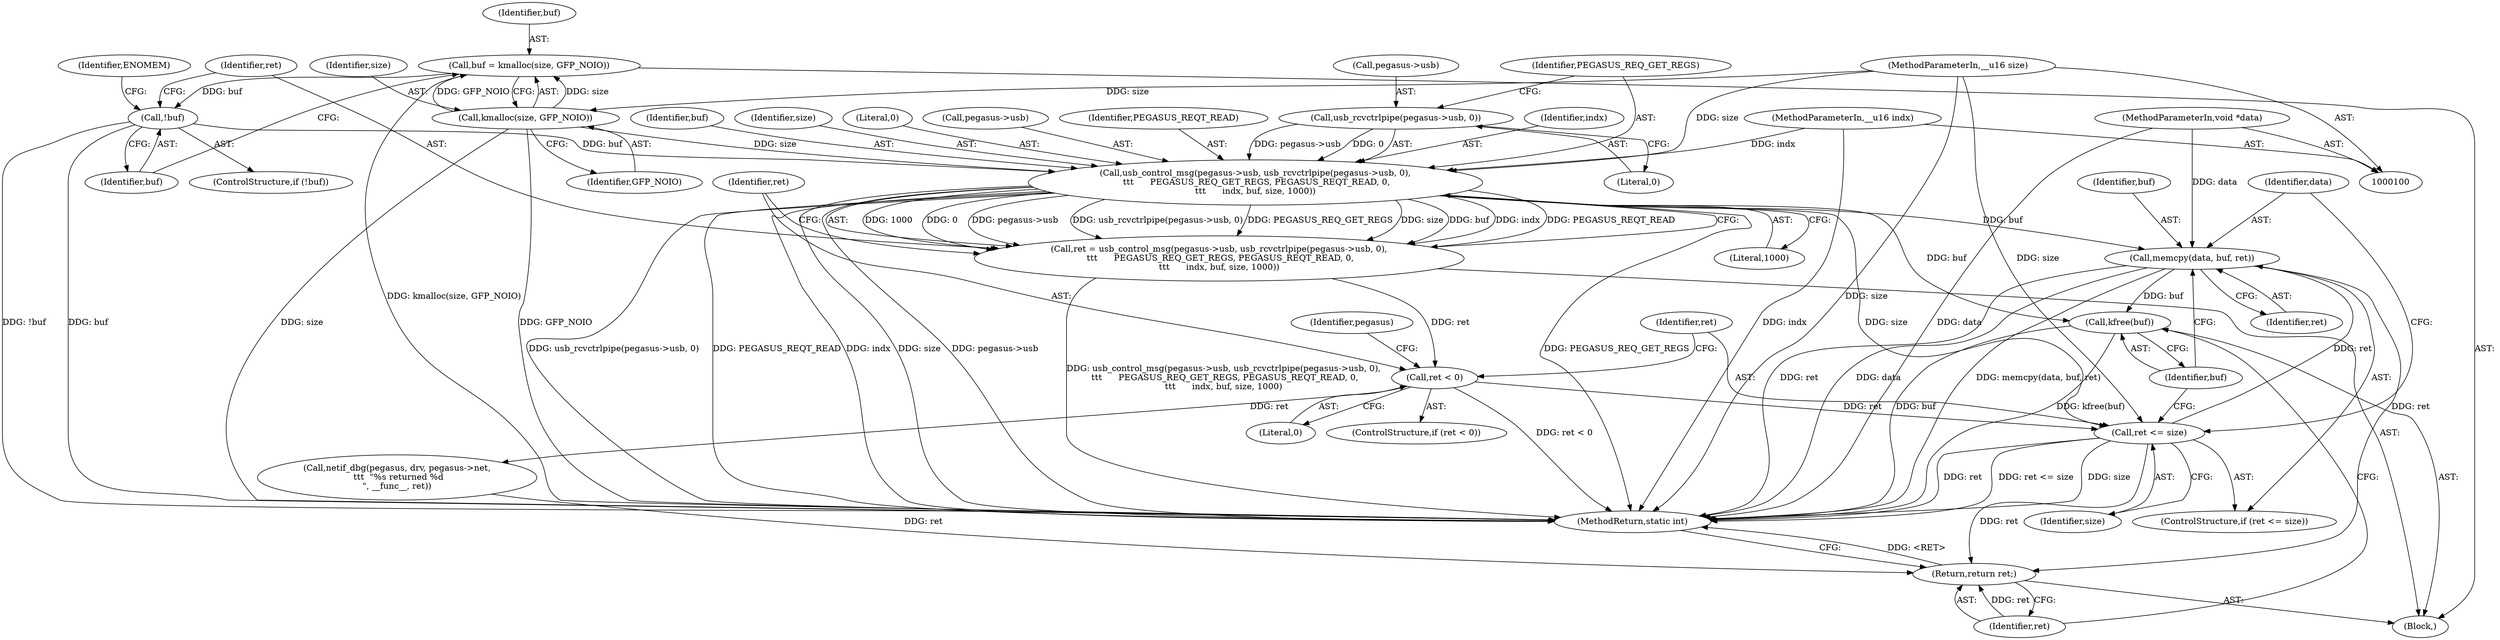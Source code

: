 digraph "0_linux_5593523f968bc86d42a035c6df47d5e0979b5ace@API" {
"1000155" [label="(Call,memcpy(data, buf, ret))"];
"1000104" [label="(MethodParameterIn,void *data)"];
"1000121" [label="(Call,usb_control_msg(pegasus->usb, usb_rcvctrlpipe(pegasus->usb, 0),\n \t\t\t      PEGASUS_REQ_GET_REGS, PEGASUS_REQT_READ, 0,\n\t\t\t      indx, buf, size, 1000))"];
"1000125" [label="(Call,usb_rcvctrlpipe(pegasus->usb, 0))"];
"1000102" [label="(MethodParameterIn,__u16 indx)"];
"1000114" [label="(Call,!buf)"];
"1000108" [label="(Call,buf = kmalloc(size, GFP_NOIO))"];
"1000110" [label="(Call,kmalloc(size, GFP_NOIO))"];
"1000103" [label="(MethodParameterIn,__u16 size)"];
"1000152" [label="(Call,ret <= size)"];
"1000138" [label="(Call,ret < 0)"];
"1000119" [label="(Call,ret = usb_control_msg(pegasus->usb, usb_rcvctrlpipe(pegasus->usb, 0),\n \t\t\t      PEGASUS_REQ_GET_REGS, PEGASUS_REQT_READ, 0,\n\t\t\t      indx, buf, size, 1000))"];
"1000159" [label="(Call,kfree(buf))"];
"1000161" [label="(Return,return ret;)"];
"1000133" [label="(Identifier,indx)"];
"1000161" [label="(Return,return ret;)"];
"1000156" [label="(Identifier,data)"];
"1000114" [label="(Call,!buf)"];
"1000137" [label="(ControlStructure,if (ret < 0))"];
"1000141" [label="(Call,netif_dbg(pegasus, drv, pegasus->net,\n \t\t\t  \"%s returned %d\n\", __func__, ret))"];
"1000134" [label="(Identifier,buf)"];
"1000118" [label="(Identifier,ENOMEM)"];
"1000155" [label="(Call,memcpy(data, buf, ret))"];
"1000152" [label="(Call,ret <= size)"];
"1000125" [label="(Call,usb_rcvctrlpipe(pegasus->usb, 0))"];
"1000115" [label="(Identifier,buf)"];
"1000119" [label="(Call,ret = usb_control_msg(pegasus->usb, usb_rcvctrlpipe(pegasus->usb, 0),\n \t\t\t      PEGASUS_REQ_GET_REGS, PEGASUS_REQT_READ, 0,\n\t\t\t      indx, buf, size, 1000))"];
"1000159" [label="(Call,kfree(buf))"];
"1000120" [label="(Identifier,ret)"];
"1000140" [label="(Literal,0)"];
"1000110" [label="(Call,kmalloc(size, GFP_NOIO))"];
"1000105" [label="(Block,)"];
"1000142" [label="(Identifier,pegasus)"];
"1000162" [label="(Identifier,ret)"];
"1000129" [label="(Literal,0)"];
"1000138" [label="(Call,ret < 0)"];
"1000157" [label="(Identifier,buf)"];
"1000108" [label="(Call,buf = kmalloc(size, GFP_NOIO))"];
"1000126" [label="(Call,pegasus->usb)"];
"1000130" [label="(Identifier,PEGASUS_REQ_GET_REGS)"];
"1000135" [label="(Identifier,size)"];
"1000103" [label="(MethodParameterIn,__u16 size)"];
"1000121" [label="(Call,usb_control_msg(pegasus->usb, usb_rcvctrlpipe(pegasus->usb, 0),\n \t\t\t      PEGASUS_REQ_GET_REGS, PEGASUS_REQT_READ, 0,\n\t\t\t      indx, buf, size, 1000))"];
"1000112" [label="(Identifier,GFP_NOIO)"];
"1000111" [label="(Identifier,size)"];
"1000139" [label="(Identifier,ret)"];
"1000158" [label="(Identifier,ret)"];
"1000163" [label="(MethodReturn,static int)"];
"1000102" [label="(MethodParameterIn,__u16 indx)"];
"1000113" [label="(ControlStructure,if (!buf))"];
"1000153" [label="(Identifier,ret)"];
"1000109" [label="(Identifier,buf)"];
"1000132" [label="(Literal,0)"];
"1000154" [label="(Identifier,size)"];
"1000122" [label="(Call,pegasus->usb)"];
"1000160" [label="(Identifier,buf)"];
"1000131" [label="(Identifier,PEGASUS_REQT_READ)"];
"1000104" [label="(MethodParameterIn,void *data)"];
"1000151" [label="(ControlStructure,if (ret <= size))"];
"1000136" [label="(Literal,1000)"];
"1000155" -> "1000151"  [label="AST: "];
"1000155" -> "1000158"  [label="CFG: "];
"1000156" -> "1000155"  [label="AST: "];
"1000157" -> "1000155"  [label="AST: "];
"1000158" -> "1000155"  [label="AST: "];
"1000160" -> "1000155"  [label="CFG: "];
"1000155" -> "1000163"  [label="DDG: memcpy(data, buf, ret)"];
"1000155" -> "1000163"  [label="DDG: ret"];
"1000155" -> "1000163"  [label="DDG: data"];
"1000104" -> "1000155"  [label="DDG: data"];
"1000121" -> "1000155"  [label="DDG: buf"];
"1000152" -> "1000155"  [label="DDG: ret"];
"1000155" -> "1000159"  [label="DDG: buf"];
"1000155" -> "1000161"  [label="DDG: ret"];
"1000104" -> "1000100"  [label="AST: "];
"1000104" -> "1000163"  [label="DDG: data"];
"1000121" -> "1000119"  [label="AST: "];
"1000121" -> "1000136"  [label="CFG: "];
"1000122" -> "1000121"  [label="AST: "];
"1000125" -> "1000121"  [label="AST: "];
"1000130" -> "1000121"  [label="AST: "];
"1000131" -> "1000121"  [label="AST: "];
"1000132" -> "1000121"  [label="AST: "];
"1000133" -> "1000121"  [label="AST: "];
"1000134" -> "1000121"  [label="AST: "];
"1000135" -> "1000121"  [label="AST: "];
"1000136" -> "1000121"  [label="AST: "];
"1000119" -> "1000121"  [label="CFG: "];
"1000121" -> "1000163"  [label="DDG: PEGASUS_REQ_GET_REGS"];
"1000121" -> "1000163"  [label="DDG: usb_rcvctrlpipe(pegasus->usb, 0)"];
"1000121" -> "1000163"  [label="DDG: PEGASUS_REQT_READ"];
"1000121" -> "1000163"  [label="DDG: indx"];
"1000121" -> "1000163"  [label="DDG: size"];
"1000121" -> "1000163"  [label="DDG: pegasus->usb"];
"1000121" -> "1000119"  [label="DDG: 1000"];
"1000121" -> "1000119"  [label="DDG: 0"];
"1000121" -> "1000119"  [label="DDG: pegasus->usb"];
"1000121" -> "1000119"  [label="DDG: usb_rcvctrlpipe(pegasus->usb, 0)"];
"1000121" -> "1000119"  [label="DDG: PEGASUS_REQ_GET_REGS"];
"1000121" -> "1000119"  [label="DDG: size"];
"1000121" -> "1000119"  [label="DDG: buf"];
"1000121" -> "1000119"  [label="DDG: indx"];
"1000121" -> "1000119"  [label="DDG: PEGASUS_REQT_READ"];
"1000125" -> "1000121"  [label="DDG: pegasus->usb"];
"1000125" -> "1000121"  [label="DDG: 0"];
"1000102" -> "1000121"  [label="DDG: indx"];
"1000114" -> "1000121"  [label="DDG: buf"];
"1000110" -> "1000121"  [label="DDG: size"];
"1000103" -> "1000121"  [label="DDG: size"];
"1000121" -> "1000152"  [label="DDG: size"];
"1000121" -> "1000159"  [label="DDG: buf"];
"1000125" -> "1000129"  [label="CFG: "];
"1000126" -> "1000125"  [label="AST: "];
"1000129" -> "1000125"  [label="AST: "];
"1000130" -> "1000125"  [label="CFG: "];
"1000102" -> "1000100"  [label="AST: "];
"1000102" -> "1000163"  [label="DDG: indx"];
"1000114" -> "1000113"  [label="AST: "];
"1000114" -> "1000115"  [label="CFG: "];
"1000115" -> "1000114"  [label="AST: "];
"1000118" -> "1000114"  [label="CFG: "];
"1000120" -> "1000114"  [label="CFG: "];
"1000114" -> "1000163"  [label="DDG: !buf"];
"1000114" -> "1000163"  [label="DDG: buf"];
"1000108" -> "1000114"  [label="DDG: buf"];
"1000108" -> "1000105"  [label="AST: "];
"1000108" -> "1000110"  [label="CFG: "];
"1000109" -> "1000108"  [label="AST: "];
"1000110" -> "1000108"  [label="AST: "];
"1000115" -> "1000108"  [label="CFG: "];
"1000108" -> "1000163"  [label="DDG: kmalloc(size, GFP_NOIO)"];
"1000110" -> "1000108"  [label="DDG: size"];
"1000110" -> "1000108"  [label="DDG: GFP_NOIO"];
"1000110" -> "1000112"  [label="CFG: "];
"1000111" -> "1000110"  [label="AST: "];
"1000112" -> "1000110"  [label="AST: "];
"1000110" -> "1000163"  [label="DDG: size"];
"1000110" -> "1000163"  [label="DDG: GFP_NOIO"];
"1000103" -> "1000110"  [label="DDG: size"];
"1000103" -> "1000100"  [label="AST: "];
"1000103" -> "1000163"  [label="DDG: size"];
"1000103" -> "1000152"  [label="DDG: size"];
"1000152" -> "1000151"  [label="AST: "];
"1000152" -> "1000154"  [label="CFG: "];
"1000153" -> "1000152"  [label="AST: "];
"1000154" -> "1000152"  [label="AST: "];
"1000156" -> "1000152"  [label="CFG: "];
"1000160" -> "1000152"  [label="CFG: "];
"1000152" -> "1000163"  [label="DDG: ret <= size"];
"1000152" -> "1000163"  [label="DDG: ret"];
"1000152" -> "1000163"  [label="DDG: size"];
"1000138" -> "1000152"  [label="DDG: ret"];
"1000152" -> "1000161"  [label="DDG: ret"];
"1000138" -> "1000137"  [label="AST: "];
"1000138" -> "1000140"  [label="CFG: "];
"1000139" -> "1000138"  [label="AST: "];
"1000140" -> "1000138"  [label="AST: "];
"1000142" -> "1000138"  [label="CFG: "];
"1000153" -> "1000138"  [label="CFG: "];
"1000138" -> "1000163"  [label="DDG: ret < 0"];
"1000119" -> "1000138"  [label="DDG: ret"];
"1000138" -> "1000141"  [label="DDG: ret"];
"1000119" -> "1000105"  [label="AST: "];
"1000120" -> "1000119"  [label="AST: "];
"1000139" -> "1000119"  [label="CFG: "];
"1000119" -> "1000163"  [label="DDG: usb_control_msg(pegasus->usb, usb_rcvctrlpipe(pegasus->usb, 0),\n \t\t\t      PEGASUS_REQ_GET_REGS, PEGASUS_REQT_READ, 0,\n\t\t\t      indx, buf, size, 1000)"];
"1000159" -> "1000105"  [label="AST: "];
"1000159" -> "1000160"  [label="CFG: "];
"1000160" -> "1000159"  [label="AST: "];
"1000162" -> "1000159"  [label="CFG: "];
"1000159" -> "1000163"  [label="DDG: kfree(buf)"];
"1000159" -> "1000163"  [label="DDG: buf"];
"1000161" -> "1000105"  [label="AST: "];
"1000161" -> "1000162"  [label="CFG: "];
"1000162" -> "1000161"  [label="AST: "];
"1000163" -> "1000161"  [label="CFG: "];
"1000161" -> "1000163"  [label="DDG: <RET>"];
"1000162" -> "1000161"  [label="DDG: ret"];
"1000141" -> "1000161"  [label="DDG: ret"];
}
